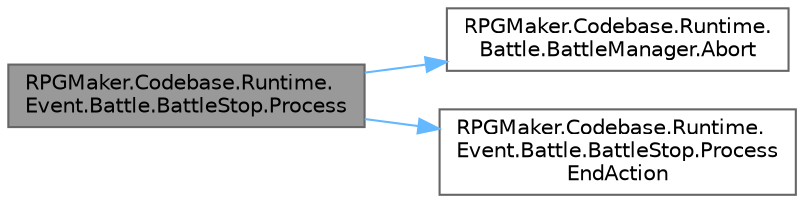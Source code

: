digraph "RPGMaker.Codebase.Runtime.Event.Battle.BattleStop.Process"
{
 // LATEX_PDF_SIZE
  bgcolor="transparent";
  edge [fontname=Helvetica,fontsize=10,labelfontname=Helvetica,labelfontsize=10];
  node [fontname=Helvetica,fontsize=10,shape=box,height=0.2,width=0.4];
  rankdir="LR";
  Node1 [id="Node000001",label="RPGMaker.Codebase.Runtime.\lEvent.Battle.BattleStop.Process",height=0.2,width=0.4,color="gray40", fillcolor="grey60", style="filled", fontcolor="black",tooltip=" "];
  Node1 -> Node2 [id="edge1_Node000001_Node000002",color="steelblue1",style="solid",tooltip=" "];
  Node2 [id="Node000002",label="RPGMaker.Codebase.Runtime.\lBattle.BattleManager.Abort",height=0.2,width=0.4,color="grey40", fillcolor="white", style="filled",URL="$d3/d0c/class_r_p_g_maker_1_1_codebase_1_1_runtime_1_1_battle_1_1_battle_manager.html#a15fe87560c86c018c78c52f81a492192",tooltip="😁 中止"];
  Node1 -> Node3 [id="edge2_Node000001_Node000003",color="steelblue1",style="solid",tooltip=" "];
  Node3 [id="Node000003",label="RPGMaker.Codebase.Runtime.\lEvent.Battle.BattleStop.Process\lEndAction",height=0.2,width=0.4,color="grey40", fillcolor="white", style="filled",URL="$db/d6c/class_r_p_g_maker_1_1_codebase_1_1_runtime_1_1_event_1_1_battle_1_1_battle_stop.html#a7146779f824f1388b48f0243d0d3fd03",tooltip=" "];
}
